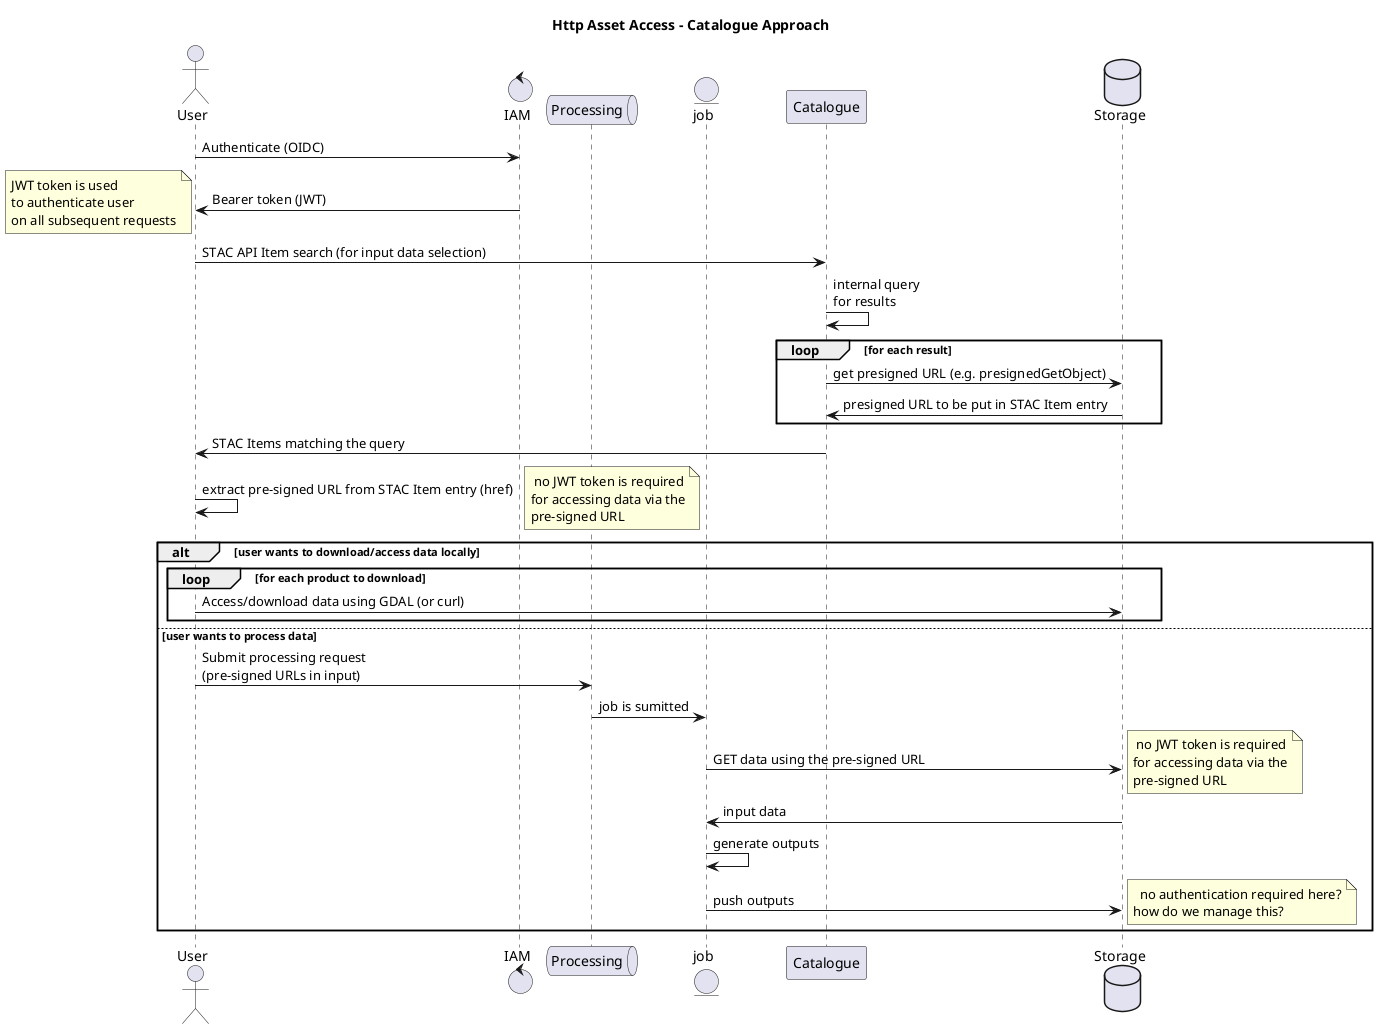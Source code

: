 @startuml Http Asset Access - Catalogue Approach

title Http Asset Access - Catalogue Approach

actor User as user
control IAM as IAM
queue "Processing" as ADES
entity job as job
participant Catalogue as cat
database Storage as storage

user -> IAM : Authenticate (OIDC)
IAM -> user: Bearer token (JWT)
note left
JWT token is used
to authenticate user
on all subsequent requests
end note

user -> cat: STAC API Item search (for input data selection)
cat -> cat: internal query\nfor results
loop for each result
 cat -> storage: get presigned URL (e.g. presignedGetObject)
 storage -> cat: presigned URL to be put in STAC Item entry 
end loop
cat -> user: STAC Items matching the query
user -> user: extract pre-signed URL from STAC Item entry (href)
	note right
	  no JWT token is required
		for accessing data via the
		pre-signed URL
	end note
	
alt user wants to download/access data locally
	loop for each product to download
		user -> storage: Access/download data using GDAL (or curl)
	end loop

else user wants to process data
  user -> ADES: Submit processing request\n(pre-signed URLs in input)
  ADES -> job: job is sumitted
	job -> storage: GET data using the pre-signed URL
		note right
	    no JWT token is required
		  for accessing data via the
		  pre-signed URL
	  end note
	storage -> job: input data
	job -> job: generate outputs
	job -> storage: push outputs
		note right
	    no authentication required here?
			how do we manage this?
	  end note	
end

@enduml
